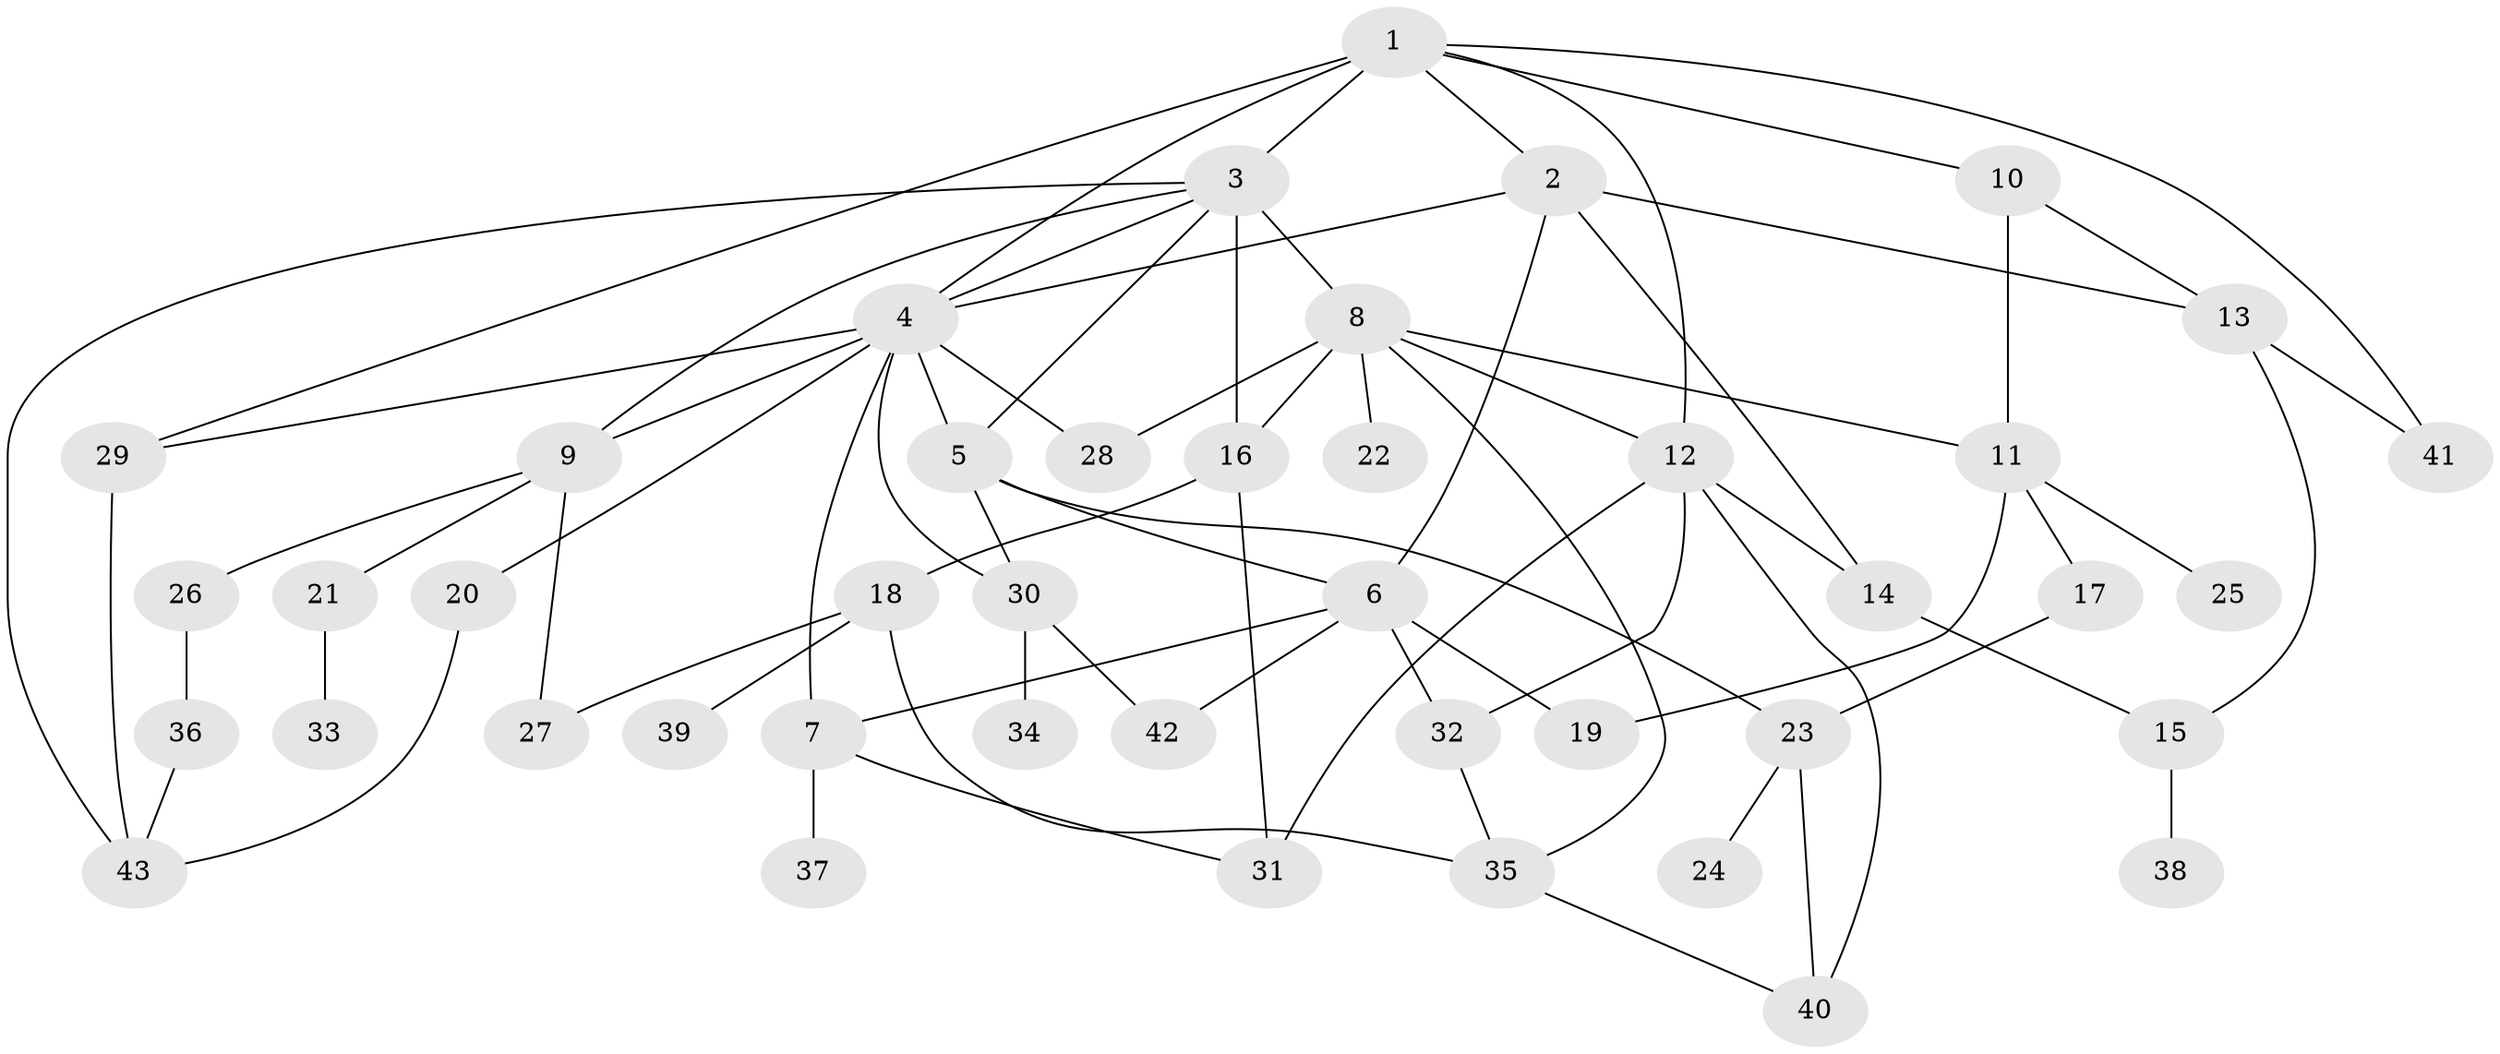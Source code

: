 // original degree distribution, {6: 0.023529411764705882, 4: 0.17647058823529413, 8: 0.011764705882352941, 5: 0.08235294117647059, 3: 0.18823529411764706, 2: 0.36470588235294116, 1: 0.15294117647058825}
// Generated by graph-tools (version 1.1) at 2025/34/03/09/25 02:34:11]
// undirected, 43 vertices, 72 edges
graph export_dot {
graph [start="1"]
  node [color=gray90,style=filled];
  1;
  2;
  3;
  4;
  5;
  6;
  7;
  8;
  9;
  10;
  11;
  12;
  13;
  14;
  15;
  16;
  17;
  18;
  19;
  20;
  21;
  22;
  23;
  24;
  25;
  26;
  27;
  28;
  29;
  30;
  31;
  32;
  33;
  34;
  35;
  36;
  37;
  38;
  39;
  40;
  41;
  42;
  43;
  1 -- 2 [weight=1.0];
  1 -- 3 [weight=2.0];
  1 -- 4 [weight=1.0];
  1 -- 10 [weight=1.0];
  1 -- 12 [weight=1.0];
  1 -- 29 [weight=1.0];
  1 -- 41 [weight=1.0];
  2 -- 4 [weight=1.0];
  2 -- 6 [weight=1.0];
  2 -- 13 [weight=1.0];
  2 -- 14 [weight=1.0];
  3 -- 4 [weight=1.0];
  3 -- 5 [weight=1.0];
  3 -- 8 [weight=2.0];
  3 -- 9 [weight=1.0];
  3 -- 16 [weight=1.0];
  3 -- 43 [weight=1.0];
  4 -- 5 [weight=1.0];
  4 -- 7 [weight=1.0];
  4 -- 9 [weight=1.0];
  4 -- 20 [weight=1.0];
  4 -- 28 [weight=1.0];
  4 -- 29 [weight=1.0];
  4 -- 30 [weight=1.0];
  5 -- 6 [weight=1.0];
  5 -- 23 [weight=1.0];
  5 -- 30 [weight=1.0];
  6 -- 7 [weight=1.0];
  6 -- 19 [weight=1.0];
  6 -- 32 [weight=1.0];
  6 -- 42 [weight=1.0];
  7 -- 31 [weight=1.0];
  7 -- 37 [weight=1.0];
  8 -- 11 [weight=1.0];
  8 -- 12 [weight=1.0];
  8 -- 16 [weight=1.0];
  8 -- 22 [weight=1.0];
  8 -- 28 [weight=1.0];
  8 -- 35 [weight=1.0];
  9 -- 21 [weight=1.0];
  9 -- 26 [weight=1.0];
  9 -- 27 [weight=1.0];
  10 -- 11 [weight=1.0];
  10 -- 13 [weight=1.0];
  11 -- 17 [weight=1.0];
  11 -- 19 [weight=1.0];
  11 -- 25 [weight=1.0];
  12 -- 14 [weight=1.0];
  12 -- 31 [weight=1.0];
  12 -- 32 [weight=1.0];
  12 -- 40 [weight=1.0];
  13 -- 15 [weight=1.0];
  13 -- 41 [weight=1.0];
  14 -- 15 [weight=1.0];
  15 -- 38 [weight=1.0];
  16 -- 18 [weight=2.0];
  16 -- 31 [weight=1.0];
  17 -- 23 [weight=1.0];
  18 -- 27 [weight=1.0];
  18 -- 35 [weight=1.0];
  18 -- 39 [weight=1.0];
  20 -- 43 [weight=1.0];
  21 -- 33 [weight=1.0];
  23 -- 24 [weight=1.0];
  23 -- 40 [weight=1.0];
  26 -- 36 [weight=1.0];
  29 -- 43 [weight=1.0];
  30 -- 34 [weight=1.0];
  30 -- 42 [weight=1.0];
  32 -- 35 [weight=1.0];
  35 -- 40 [weight=1.0];
  36 -- 43 [weight=1.0];
}
